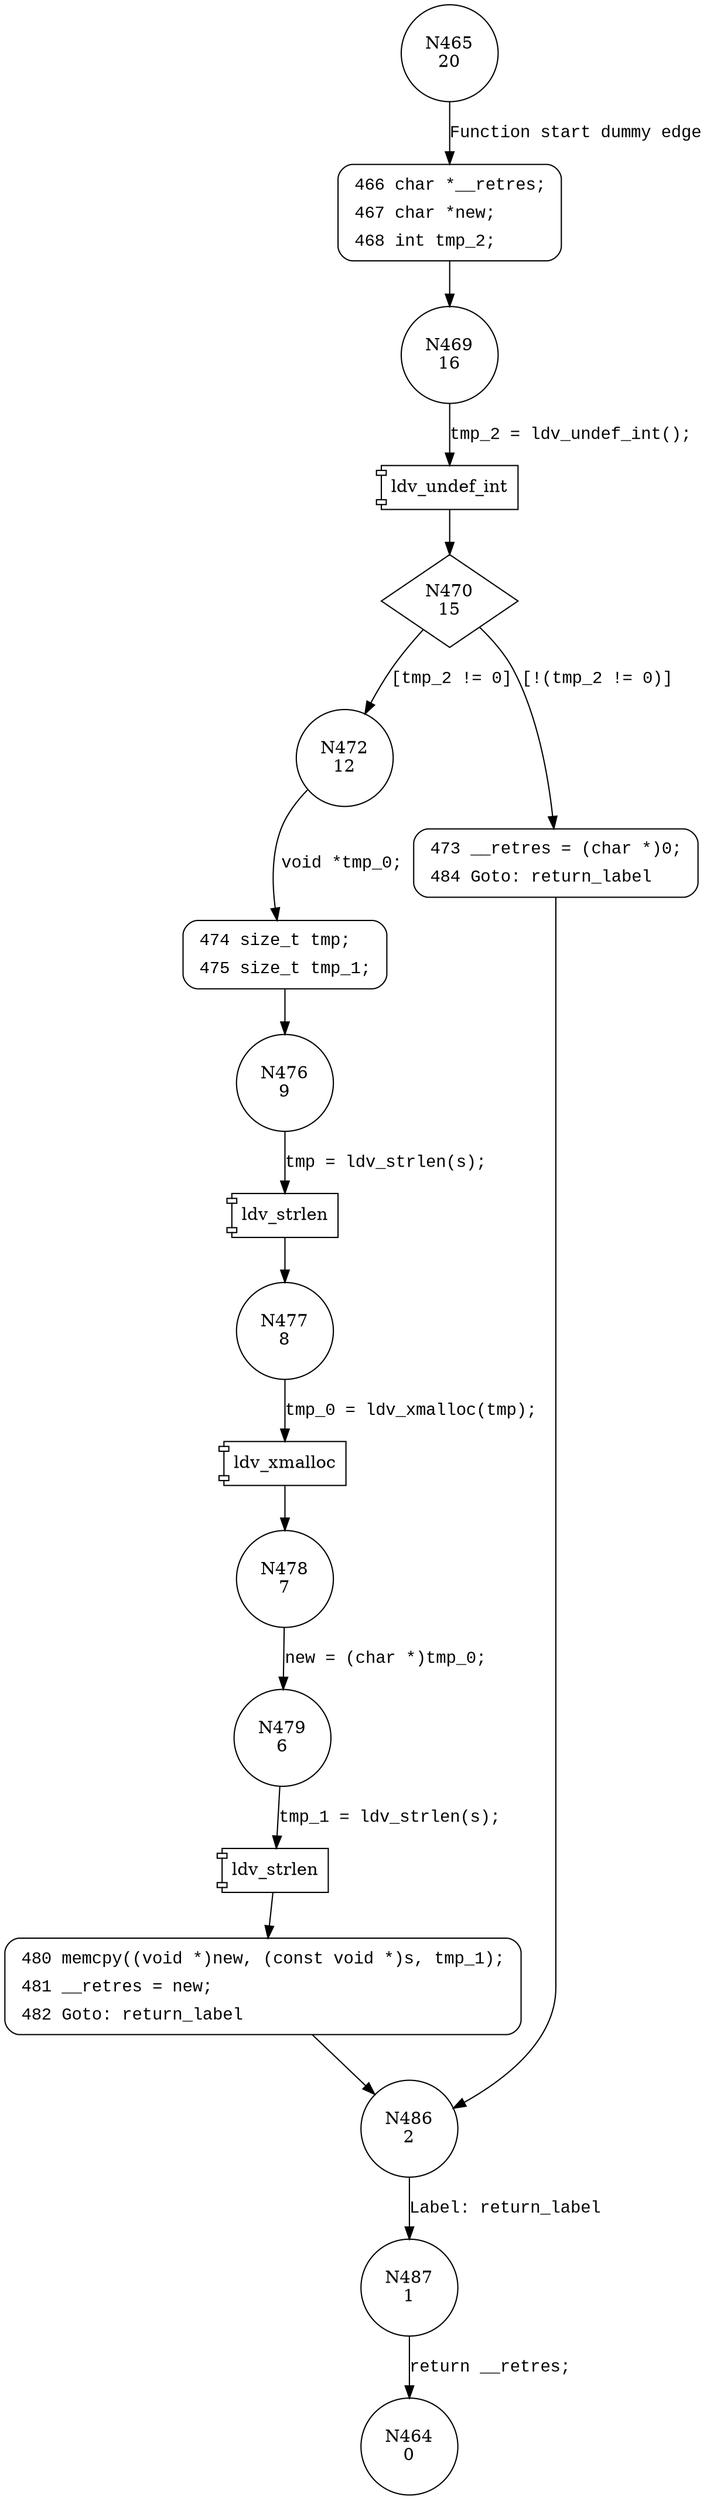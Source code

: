 digraph ldv_strdup {
465 [shape="circle" label="N465\n20"]
466 [shape="circle" label="N466\n19"]
469 [shape="circle" label="N469\n16"]
470 [shape="diamond" label="N470\n15"]
472 [shape="circle" label="N472\n12"]
473 [shape="circle" label="N473\n14"]
486 [shape="circle" label="N486\n2"]
487 [shape="circle" label="N487\n1"]
474 [shape="circle" label="N474\n11"]
476 [shape="circle" label="N476\n9"]
477 [shape="circle" label="N477\n8"]
478 [shape="circle" label="N478\n7"]
479 [shape="circle" label="N479\n6"]
480 [shape="circle" label="N480\n5"]
464 [shape="circle" label="N464\n0"]
466 [style="filled,bold" penwidth="1" fillcolor="white" fontname="Courier New" shape="Mrecord" label=<<table border="0" cellborder="0" cellpadding="3" bgcolor="white"><tr><td align="right">466</td><td align="left">char *__retres;</td></tr><tr><td align="right">467</td><td align="left">char *new;</td></tr><tr><td align="right">468</td><td align="left">int tmp_2;</td></tr></table>>]
466 -> 469[label=""]
473 [style="filled,bold" penwidth="1" fillcolor="white" fontname="Courier New" shape="Mrecord" label=<<table border="0" cellborder="0" cellpadding="3" bgcolor="white"><tr><td align="right">473</td><td align="left">__retres = (char *)0;</td></tr><tr><td align="right">484</td><td align="left">Goto: return_label</td></tr></table>>]
473 -> 486[label=""]
474 [style="filled,bold" penwidth="1" fillcolor="white" fontname="Courier New" shape="Mrecord" label=<<table border="0" cellborder="0" cellpadding="3" bgcolor="white"><tr><td align="right">474</td><td align="left">size_t tmp;</td></tr><tr><td align="right">475</td><td align="left">size_t tmp_1;</td></tr></table>>]
474 -> 476[label=""]
480 [style="filled,bold" penwidth="1" fillcolor="white" fontname="Courier New" shape="Mrecord" label=<<table border="0" cellborder="0" cellpadding="3" bgcolor="white"><tr><td align="right">480</td><td align="left">memcpy((void *)new, (const void *)s, tmp_1);</td></tr><tr><td align="right">481</td><td align="left">__retres = new;</td></tr><tr><td align="right">482</td><td align="left">Goto: return_label</td></tr></table>>]
480 -> 486[label=""]
465 -> 466 [label="Function start dummy edge" fontname="Courier New"]
100022 [shape="component" label="ldv_undef_int"]
469 -> 100022 [label="tmp_2 = ldv_undef_int();" fontname="Courier New"]
100022 -> 470 [label="" fontname="Courier New"]
470 -> 472 [label="[tmp_2 != 0]" fontname="Courier New"]
470 -> 473 [label="[!(tmp_2 != 0)]" fontname="Courier New"]
486 -> 487 [label="Label: return_label" fontname="Courier New"]
472 -> 474 [label="void *tmp_0;" fontname="Courier New"]
100023 [shape="component" label="ldv_strlen"]
476 -> 100023 [label="tmp = ldv_strlen(s);" fontname="Courier New"]
100023 -> 477 [label="" fontname="Courier New"]
100024 [shape="component" label="ldv_xmalloc"]
477 -> 100024 [label="tmp_0 = ldv_xmalloc(tmp);" fontname="Courier New"]
100024 -> 478 [label="" fontname="Courier New"]
100025 [shape="component" label="ldv_strlen"]
479 -> 100025 [label="tmp_1 = ldv_strlen(s);" fontname="Courier New"]
100025 -> 480 [label="" fontname="Courier New"]
487 -> 464 [label="return __retres;" fontname="Courier New"]
478 -> 479 [label="new = (char *)tmp_0;" fontname="Courier New"]
}